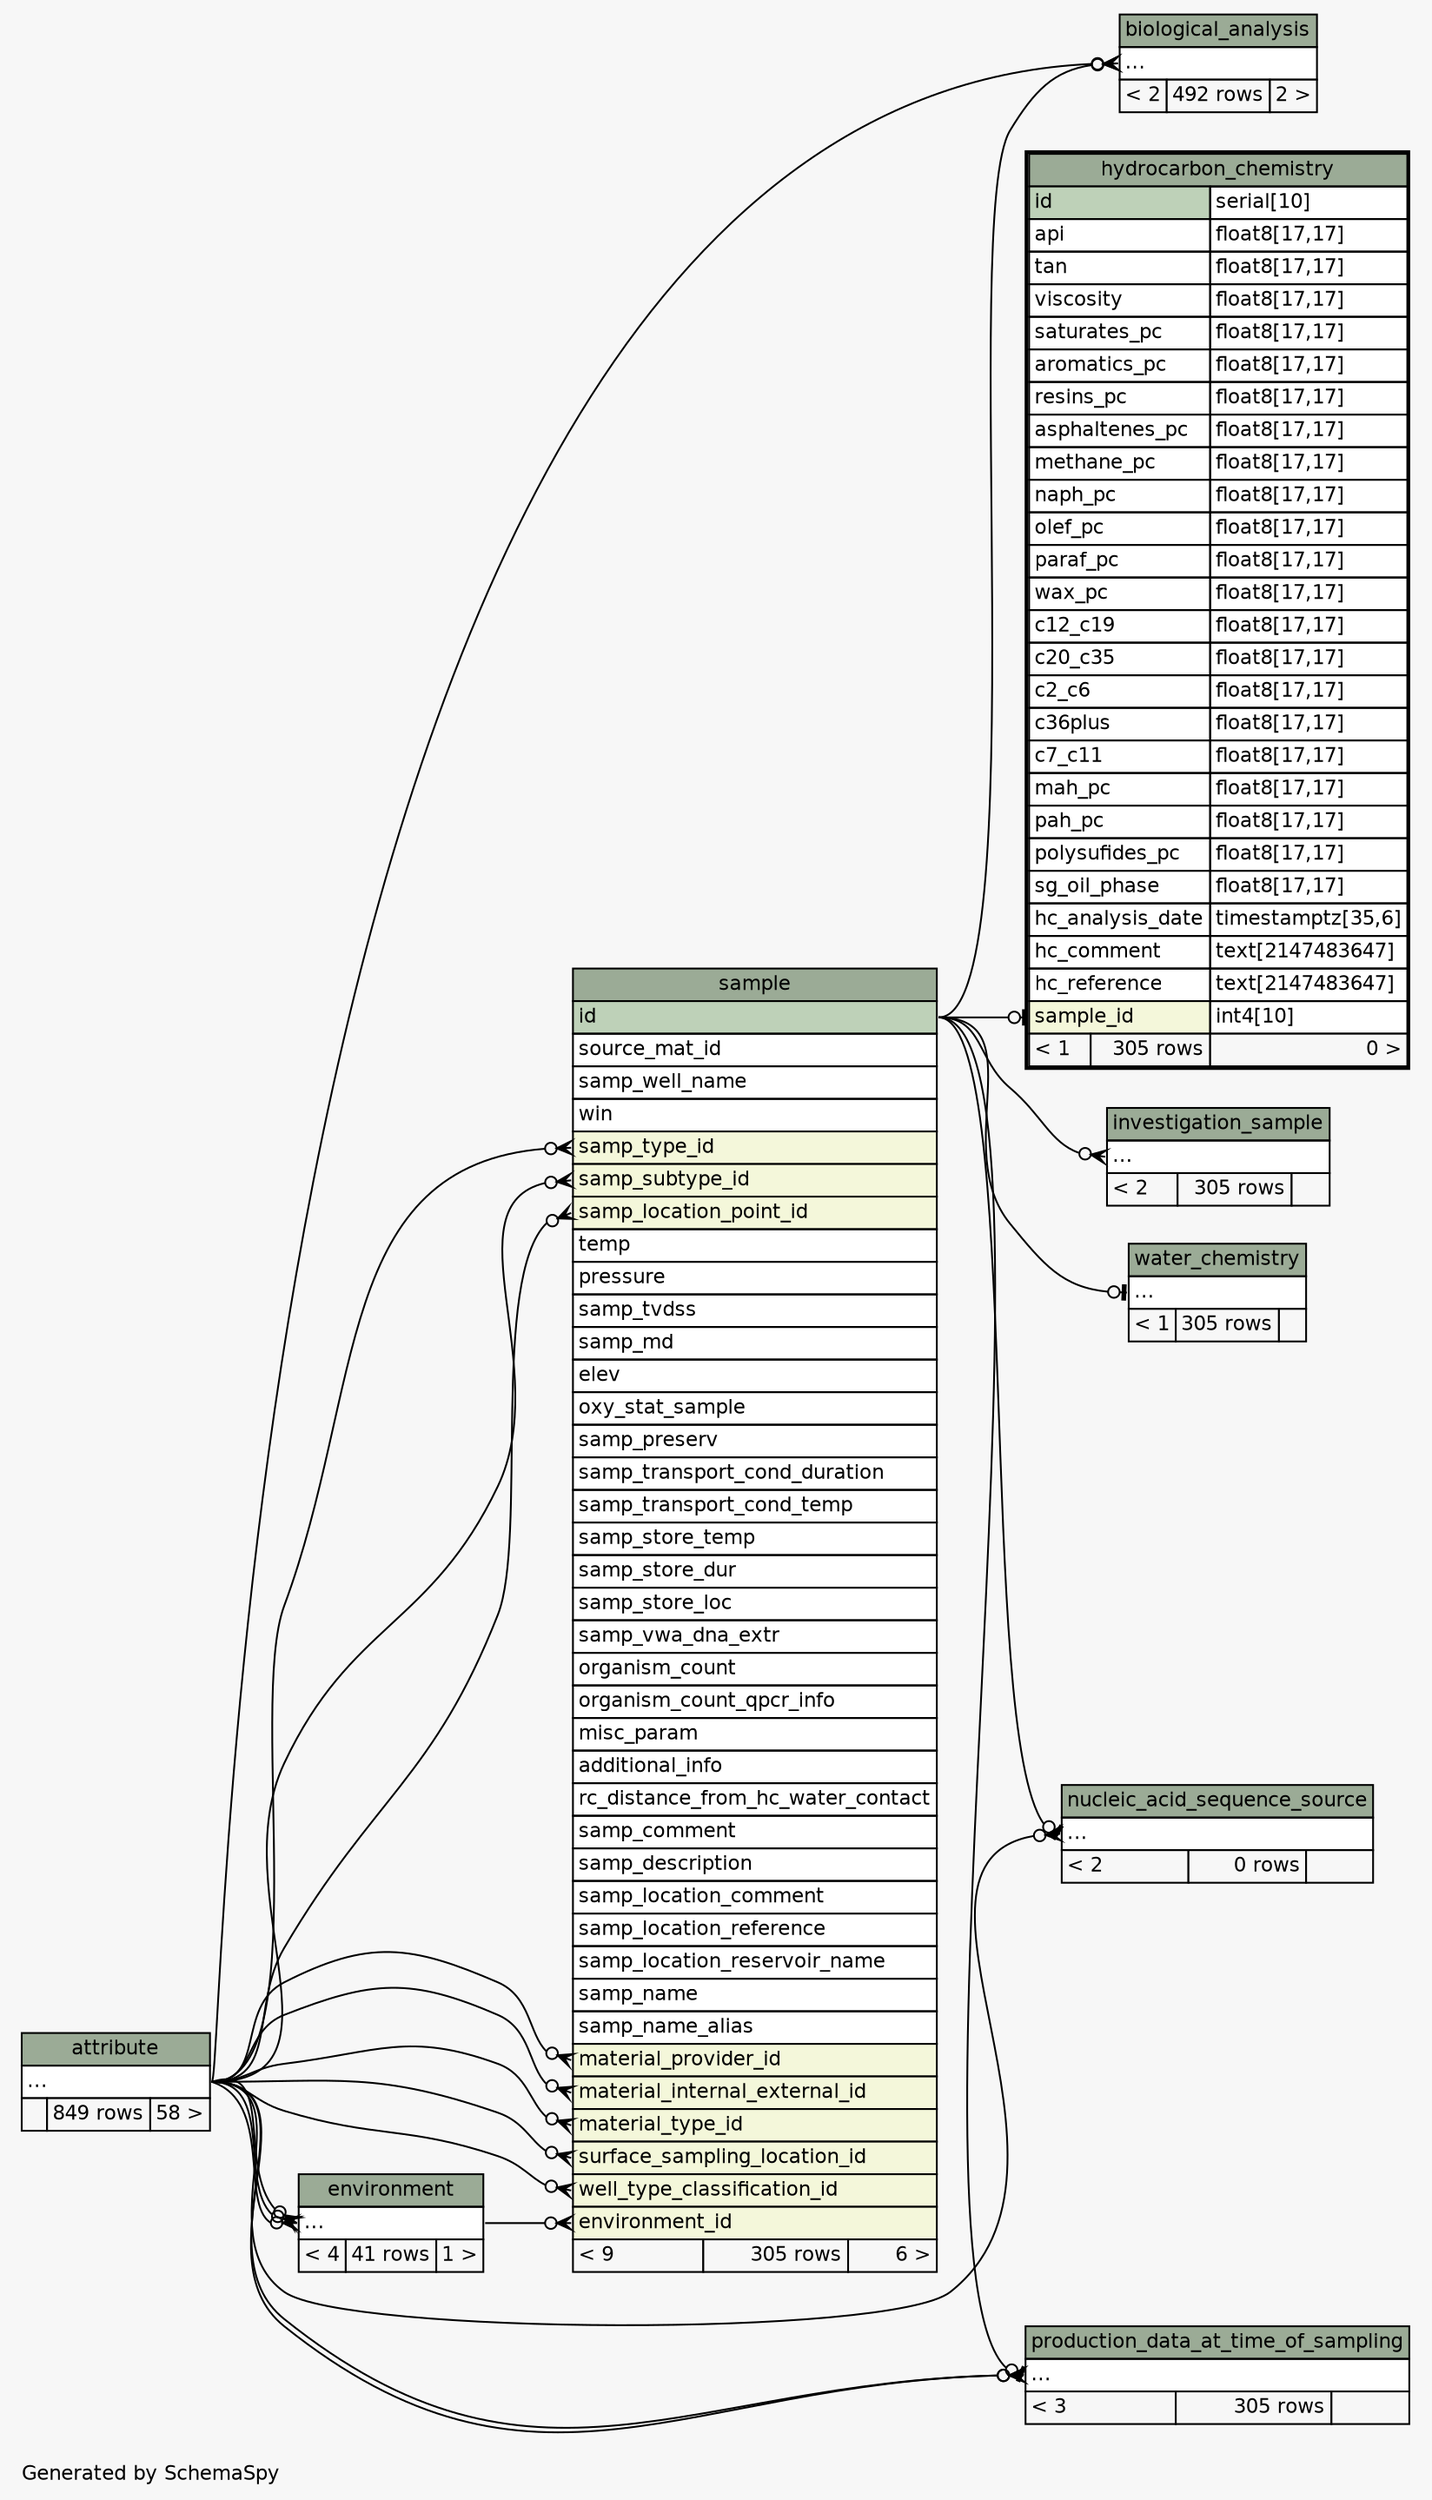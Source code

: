 // dot 2.38.0 on Windows 7 6.1
// SchemaSpy rev 590
digraph "twoDegreesRelationshipsDiagram" {
  graph [
    rankdir="RL"
    bgcolor="#f7f7f7"
    label="\nGenerated by SchemaSpy"
    labeljust="l"
    nodesep="0.18"
    ranksep="0.46"
    fontname="Helvetica"
    fontsize="11"
  ];
  node [
    fontname="Helvetica"
    fontsize="11"
    shape="plaintext"
  ];
  edge [
    arrowsize="0.8"
  ];
  "biological_analysis":"elipses":w -> "sample":"id":e [arrowhead=none dir=back arrowtail=crowodot];
  "biological_analysis":"elipses":w -> "attribute":"elipses":e [arrowhead=none dir=back arrowtail=crowodot];
  "environment":"elipses":w -> "attribute":"elipses":e [arrowhead=none dir=back arrowtail=crowodot];
  "environment":"elipses":w -> "attribute":"elipses":e [arrowhead=none dir=back arrowtail=crowodot];
  "environment":"elipses":w -> "attribute":"elipses":e [arrowhead=none dir=back arrowtail=crowodot];
  "hydrocarbon_chemistry":"sample_id":w -> "sample":"id":e [arrowhead=none dir=back arrowtail=teeodot];
  "investigation_sample":"elipses":w -> "sample":"id":e [arrowhead=none dir=back arrowtail=crowodot];
  "nucleic_acid_sequence_source":"elipses":w -> "attribute":"elipses":e [arrowhead=none dir=back arrowtail=crowodot];
  "nucleic_acid_sequence_source":"elipses":w -> "sample":"id":e [arrowhead=none dir=back arrowtail=teeodot];
  "production_data_at_time_of_sampling":"elipses":w -> "attribute":"elipses":e [arrowhead=none dir=back arrowtail=crowodot];
  "production_data_at_time_of_sampling":"elipses":w -> "attribute":"elipses":e [arrowhead=none dir=back arrowtail=crowodot];
  "production_data_at_time_of_sampling":"elipses":w -> "sample":"id":e [arrowhead=none dir=back arrowtail=teeodot];
  "sample":"environment_id":w -> "environment":"elipses":e [arrowhead=none dir=back arrowtail=crowodot];
  "sample":"material_internal_external_id":w -> "attribute":"elipses":e [arrowhead=none dir=back arrowtail=crowodot];
  "sample":"material_provider_id":w -> "attribute":"elipses":e [arrowhead=none dir=back arrowtail=crowodot];
  "sample":"material_type_id":w -> "attribute":"elipses":e [arrowhead=none dir=back arrowtail=crowodot];
  "sample":"samp_location_point_id":w -> "attribute":"elipses":e [arrowhead=none dir=back arrowtail=crowodot];
  "sample":"samp_subtype_id":w -> "attribute":"elipses":e [arrowhead=none dir=back arrowtail=crowodot];
  "sample":"samp_type_id":w -> "attribute":"elipses":e [arrowhead=none dir=back arrowtail=crowodot];
  "sample":"surface_sampling_location_id":w -> "attribute":"elipses":e [arrowhead=none dir=back arrowtail=crowodot];
  "sample":"well_type_classification_id":w -> "attribute":"elipses":e [arrowhead=none dir=back arrowtail=crowodot];
  "water_chemistry":"elipses":w -> "sample":"id":e [arrowhead=none dir=back arrowtail=teeodot];
  "attribute" [
    label=<
    <TABLE BORDER="0" CELLBORDER="1" CELLSPACING="0" BGCOLOR="#ffffff">
      <TR><TD COLSPAN="3" BGCOLOR="#9bab96" ALIGN="CENTER">attribute</TD></TR>
      <TR><TD PORT="elipses" COLSPAN="3" ALIGN="LEFT">...</TD></TR>
      <TR><TD ALIGN="LEFT" BGCOLOR="#f7f7f7">  </TD><TD ALIGN="RIGHT" BGCOLOR="#f7f7f7">849 rows</TD><TD ALIGN="RIGHT" BGCOLOR="#f7f7f7">58 &gt;</TD></TR>
    </TABLE>>
    URL="attribute.html"
    tooltip="attribute"
  ];
  "biological_analysis" [
    label=<
    <TABLE BORDER="0" CELLBORDER="1" CELLSPACING="0" BGCOLOR="#ffffff">
      <TR><TD COLSPAN="3" BGCOLOR="#9bab96" ALIGN="CENTER">biological_analysis</TD></TR>
      <TR><TD PORT="elipses" COLSPAN="3" ALIGN="LEFT">...</TD></TR>
      <TR><TD ALIGN="LEFT" BGCOLOR="#f7f7f7">&lt; 2</TD><TD ALIGN="RIGHT" BGCOLOR="#f7f7f7">492 rows</TD><TD ALIGN="RIGHT" BGCOLOR="#f7f7f7">2 &gt;</TD></TR>
    </TABLE>>
    URL="biological_analysis.html"
    tooltip="biological_analysis"
  ];
  "environment" [
    label=<
    <TABLE BORDER="0" CELLBORDER="1" CELLSPACING="0" BGCOLOR="#ffffff">
      <TR><TD COLSPAN="3" BGCOLOR="#9bab96" ALIGN="CENTER">environment</TD></TR>
      <TR><TD PORT="elipses" COLSPAN="3" ALIGN="LEFT">...</TD></TR>
      <TR><TD ALIGN="LEFT" BGCOLOR="#f7f7f7">&lt; 4</TD><TD ALIGN="RIGHT" BGCOLOR="#f7f7f7">41 rows</TD><TD ALIGN="RIGHT" BGCOLOR="#f7f7f7">1 &gt;</TD></TR>
    </TABLE>>
    URL="environment.html"
    tooltip="environment"
  ];
  "hydrocarbon_chemistry" [
    label=<
    <TABLE BORDER="2" CELLBORDER="1" CELLSPACING="0" BGCOLOR="#ffffff">
      <TR><TD COLSPAN="3" BGCOLOR="#9bab96" ALIGN="CENTER">hydrocarbon_chemistry</TD></TR>
      <TR><TD PORT="id" COLSPAN="2" BGCOLOR="#bed1b8" ALIGN="LEFT">id</TD><TD PORT="id.type" ALIGN="LEFT">serial[10]</TD></TR>
      <TR><TD PORT="api" COLSPAN="2" ALIGN="LEFT">api</TD><TD PORT="api.type" ALIGN="LEFT">float8[17,17]</TD></TR>
      <TR><TD PORT="tan" COLSPAN="2" ALIGN="LEFT">tan</TD><TD PORT="tan.type" ALIGN="LEFT">float8[17,17]</TD></TR>
      <TR><TD PORT="viscosity" COLSPAN="2" ALIGN="LEFT">viscosity</TD><TD PORT="viscosity.type" ALIGN="LEFT">float8[17,17]</TD></TR>
      <TR><TD PORT="saturates_pc" COLSPAN="2" ALIGN="LEFT">saturates_pc</TD><TD PORT="saturates_pc.type" ALIGN="LEFT">float8[17,17]</TD></TR>
      <TR><TD PORT="aromatics_pc" COLSPAN="2" ALIGN="LEFT">aromatics_pc</TD><TD PORT="aromatics_pc.type" ALIGN="LEFT">float8[17,17]</TD></TR>
      <TR><TD PORT="resins_pc" COLSPAN="2" ALIGN="LEFT">resins_pc</TD><TD PORT="resins_pc.type" ALIGN="LEFT">float8[17,17]</TD></TR>
      <TR><TD PORT="asphaltenes_pc" COLSPAN="2" ALIGN="LEFT">asphaltenes_pc</TD><TD PORT="asphaltenes_pc.type" ALIGN="LEFT">float8[17,17]</TD></TR>
      <TR><TD PORT="methane_pc" COLSPAN="2" ALIGN="LEFT">methane_pc</TD><TD PORT="methane_pc.type" ALIGN="LEFT">float8[17,17]</TD></TR>
      <TR><TD PORT="naph_pc" COLSPAN="2" ALIGN="LEFT">naph_pc</TD><TD PORT="naph_pc.type" ALIGN="LEFT">float8[17,17]</TD></TR>
      <TR><TD PORT="olef_pc" COLSPAN="2" ALIGN="LEFT">olef_pc</TD><TD PORT="olef_pc.type" ALIGN="LEFT">float8[17,17]</TD></TR>
      <TR><TD PORT="paraf_pc" COLSPAN="2" ALIGN="LEFT">paraf_pc</TD><TD PORT="paraf_pc.type" ALIGN="LEFT">float8[17,17]</TD></TR>
      <TR><TD PORT="wax_pc" COLSPAN="2" ALIGN="LEFT">wax_pc</TD><TD PORT="wax_pc.type" ALIGN="LEFT">float8[17,17]</TD></TR>
      <TR><TD PORT="c12_c19" COLSPAN="2" ALIGN="LEFT">c12_c19</TD><TD PORT="c12_c19.type" ALIGN="LEFT">float8[17,17]</TD></TR>
      <TR><TD PORT="c20_c35" COLSPAN="2" ALIGN="LEFT">c20_c35</TD><TD PORT="c20_c35.type" ALIGN="LEFT">float8[17,17]</TD></TR>
      <TR><TD PORT="c2_c6" COLSPAN="2" ALIGN="LEFT">c2_c6</TD><TD PORT="c2_c6.type" ALIGN="LEFT">float8[17,17]</TD></TR>
      <TR><TD PORT="c36plus" COLSPAN="2" ALIGN="LEFT">c36plus</TD><TD PORT="c36plus.type" ALIGN="LEFT">float8[17,17]</TD></TR>
      <TR><TD PORT="c7_c11" COLSPAN="2" ALIGN="LEFT">c7_c11</TD><TD PORT="c7_c11.type" ALIGN="LEFT">float8[17,17]</TD></TR>
      <TR><TD PORT="mah_pc" COLSPAN="2" ALIGN="LEFT">mah_pc</TD><TD PORT="mah_pc.type" ALIGN="LEFT">float8[17,17]</TD></TR>
      <TR><TD PORT="pah_pc" COLSPAN="2" ALIGN="LEFT">pah_pc</TD><TD PORT="pah_pc.type" ALIGN="LEFT">float8[17,17]</TD></TR>
      <TR><TD PORT="polysufides_pc" COLSPAN="2" ALIGN="LEFT">polysufides_pc</TD><TD PORT="polysufides_pc.type" ALIGN="LEFT">float8[17,17]</TD></TR>
      <TR><TD PORT="sg_oil_phase" COLSPAN="2" ALIGN="LEFT">sg_oil_phase</TD><TD PORT="sg_oil_phase.type" ALIGN="LEFT">float8[17,17]</TD></TR>
      <TR><TD PORT="hc_analysis_date" COLSPAN="2" ALIGN="LEFT">hc_analysis_date</TD><TD PORT="hc_analysis_date.type" ALIGN="LEFT">timestamptz[35,6]</TD></TR>
      <TR><TD PORT="hc_comment" COLSPAN="2" ALIGN="LEFT">hc_comment</TD><TD PORT="hc_comment.type" ALIGN="LEFT">text[2147483647]</TD></TR>
      <TR><TD PORT="hc_reference" COLSPAN="2" ALIGN="LEFT">hc_reference</TD><TD PORT="hc_reference.type" ALIGN="LEFT">text[2147483647]</TD></TR>
      <TR><TD PORT="sample_id" COLSPAN="2" BGCOLOR="#f4f7da" ALIGN="LEFT">sample_id</TD><TD PORT="sample_id.type" ALIGN="LEFT">int4[10]</TD></TR>
      <TR><TD ALIGN="LEFT" BGCOLOR="#f7f7f7">&lt; 1</TD><TD ALIGN="RIGHT" BGCOLOR="#f7f7f7">305 rows</TD><TD ALIGN="RIGHT" BGCOLOR="#f7f7f7">0 &gt;</TD></TR>
    </TABLE>>
    URL="hydrocarbon_chemistry.html"
    tooltip="hydrocarbon_chemistry"
  ];
  "investigation_sample" [
    label=<
    <TABLE BORDER="0" CELLBORDER="1" CELLSPACING="0" BGCOLOR="#ffffff">
      <TR><TD COLSPAN="3" BGCOLOR="#9bab96" ALIGN="CENTER">investigation_sample</TD></TR>
      <TR><TD PORT="elipses" COLSPAN="3" ALIGN="LEFT">...</TD></TR>
      <TR><TD ALIGN="LEFT" BGCOLOR="#f7f7f7">&lt; 2</TD><TD ALIGN="RIGHT" BGCOLOR="#f7f7f7">305 rows</TD><TD ALIGN="RIGHT" BGCOLOR="#f7f7f7">  </TD></TR>
    </TABLE>>
    URL="investigation_sample.html"
    tooltip="investigation_sample"
  ];
  "nucleic_acid_sequence_source" [
    label=<
    <TABLE BORDER="0" CELLBORDER="1" CELLSPACING="0" BGCOLOR="#ffffff">
      <TR><TD COLSPAN="3" BGCOLOR="#9bab96" ALIGN="CENTER">nucleic_acid_sequence_source</TD></TR>
      <TR><TD PORT="elipses" COLSPAN="3" ALIGN="LEFT">...</TD></TR>
      <TR><TD ALIGN="LEFT" BGCOLOR="#f7f7f7">&lt; 2</TD><TD ALIGN="RIGHT" BGCOLOR="#f7f7f7">0 rows</TD><TD ALIGN="RIGHT" BGCOLOR="#f7f7f7">  </TD></TR>
    </TABLE>>
    URL="nucleic_acid_sequence_source.html"
    tooltip="nucleic_acid_sequence_source"
  ];
  "production_data_at_time_of_sampling" [
    label=<
    <TABLE BORDER="0" CELLBORDER="1" CELLSPACING="0" BGCOLOR="#ffffff">
      <TR><TD COLSPAN="3" BGCOLOR="#9bab96" ALIGN="CENTER">production_data_at_time_of_sampling</TD></TR>
      <TR><TD PORT="elipses" COLSPAN="3" ALIGN="LEFT">...</TD></TR>
      <TR><TD ALIGN="LEFT" BGCOLOR="#f7f7f7">&lt; 3</TD><TD ALIGN="RIGHT" BGCOLOR="#f7f7f7">305 rows</TD><TD ALIGN="RIGHT" BGCOLOR="#f7f7f7">  </TD></TR>
    </TABLE>>
    URL="production_data_at_time_of_sampling.html"
    tooltip="production_data_at_time_of_sampling"
  ];
  "sample" [
    label=<
    <TABLE BORDER="0" CELLBORDER="1" CELLSPACING="0" BGCOLOR="#ffffff">
      <TR><TD COLSPAN="3" BGCOLOR="#9bab96" ALIGN="CENTER">sample</TD></TR>
      <TR><TD PORT="id" COLSPAN="3" BGCOLOR="#bed1b8" ALIGN="LEFT">id</TD></TR>
      <TR><TD PORT="source_mat_id" COLSPAN="3" ALIGN="LEFT">source_mat_id</TD></TR>
      <TR><TD PORT="samp_well_name" COLSPAN="3" ALIGN="LEFT">samp_well_name</TD></TR>
      <TR><TD PORT="win" COLSPAN="3" ALIGN="LEFT">win</TD></TR>
      <TR><TD PORT="samp_type_id" COLSPAN="3" BGCOLOR="#f4f7da" ALIGN="LEFT">samp_type_id</TD></TR>
      <TR><TD PORT="samp_subtype_id" COLSPAN="3" BGCOLOR="#f4f7da" ALIGN="LEFT">samp_subtype_id</TD></TR>
      <TR><TD PORT="samp_location_point_id" COLSPAN="3" BGCOLOR="#f4f7da" ALIGN="LEFT">samp_location_point_id</TD></TR>
      <TR><TD PORT="temp" COLSPAN="3" ALIGN="LEFT">temp</TD></TR>
      <TR><TD PORT="pressure" COLSPAN="3" ALIGN="LEFT">pressure</TD></TR>
      <TR><TD PORT="samp_tvdss" COLSPAN="3" ALIGN="LEFT">samp_tvdss</TD></TR>
      <TR><TD PORT="samp_md" COLSPAN="3" ALIGN="LEFT">samp_md</TD></TR>
      <TR><TD PORT="elev" COLSPAN="3" ALIGN="LEFT">elev</TD></TR>
      <TR><TD PORT="oxy_stat_sample" COLSPAN="3" ALIGN="LEFT">oxy_stat_sample</TD></TR>
      <TR><TD PORT="samp_preserv" COLSPAN="3" ALIGN="LEFT">samp_preserv</TD></TR>
      <TR><TD PORT="samp_transport_cond_duration" COLSPAN="3" ALIGN="LEFT">samp_transport_cond_duration</TD></TR>
      <TR><TD PORT="samp_transport_cond_temp" COLSPAN="3" ALIGN="LEFT">samp_transport_cond_temp</TD></TR>
      <TR><TD PORT="samp_store_temp" COLSPAN="3" ALIGN="LEFT">samp_store_temp</TD></TR>
      <TR><TD PORT="samp_store_dur" COLSPAN="3" ALIGN="LEFT">samp_store_dur</TD></TR>
      <TR><TD PORT="samp_store_loc" COLSPAN="3" ALIGN="LEFT">samp_store_loc</TD></TR>
      <TR><TD PORT="samp_vwa_dna_extr" COLSPAN="3" ALIGN="LEFT">samp_vwa_dna_extr</TD></TR>
      <TR><TD PORT="organism_count" COLSPAN="3" ALIGN="LEFT">organism_count</TD></TR>
      <TR><TD PORT="organism_count_qpcr_info" COLSPAN="3" ALIGN="LEFT">organism_count_qpcr_info</TD></TR>
      <TR><TD PORT="misc_param" COLSPAN="3" ALIGN="LEFT">misc_param</TD></TR>
      <TR><TD PORT="additional_info" COLSPAN="3" ALIGN="LEFT">additional_info</TD></TR>
      <TR><TD PORT="rc_distance_from_hc_water_contact" COLSPAN="3" ALIGN="LEFT">rc_distance_from_hc_water_contact</TD></TR>
      <TR><TD PORT="samp_comment" COLSPAN="3" ALIGN="LEFT">samp_comment</TD></TR>
      <TR><TD PORT="samp_description" COLSPAN="3" ALIGN="LEFT">samp_description</TD></TR>
      <TR><TD PORT="samp_location_comment" COLSPAN="3" ALIGN="LEFT">samp_location_comment</TD></TR>
      <TR><TD PORT="samp_location_reference" COLSPAN="3" ALIGN="LEFT">samp_location_reference</TD></TR>
      <TR><TD PORT="samp_location_reservoir_name" COLSPAN="3" ALIGN="LEFT">samp_location_reservoir_name</TD></TR>
      <TR><TD PORT="samp_name" COLSPAN="3" ALIGN="LEFT">samp_name</TD></TR>
      <TR><TD PORT="samp_name_alias" COLSPAN="3" ALIGN="LEFT">samp_name_alias</TD></TR>
      <TR><TD PORT="material_provider_id" COLSPAN="3" BGCOLOR="#f4f7da" ALIGN="LEFT">material_provider_id</TD></TR>
      <TR><TD PORT="material_internal_external_id" COLSPAN="3" BGCOLOR="#f4f7da" ALIGN="LEFT">material_internal_external_id</TD></TR>
      <TR><TD PORT="material_type_id" COLSPAN="3" BGCOLOR="#f4f7da" ALIGN="LEFT">material_type_id</TD></TR>
      <TR><TD PORT="surface_sampling_location_id" COLSPAN="3" BGCOLOR="#f4f7da" ALIGN="LEFT">surface_sampling_location_id</TD></TR>
      <TR><TD PORT="well_type_classification_id" COLSPAN="3" BGCOLOR="#f4f7da" ALIGN="LEFT">well_type_classification_id</TD></TR>
      <TR><TD PORT="environment_id" COLSPAN="3" BGCOLOR="#f4f7da" ALIGN="LEFT">environment_id</TD></TR>
      <TR><TD ALIGN="LEFT" BGCOLOR="#f7f7f7">&lt; 9</TD><TD ALIGN="RIGHT" BGCOLOR="#f7f7f7">305 rows</TD><TD ALIGN="RIGHT" BGCOLOR="#f7f7f7">6 &gt;</TD></TR>
    </TABLE>>
    URL="sample.html"
    tooltip="sample"
  ];
  "water_chemistry" [
    label=<
    <TABLE BORDER="0" CELLBORDER="1" CELLSPACING="0" BGCOLOR="#ffffff">
      <TR><TD COLSPAN="3" BGCOLOR="#9bab96" ALIGN="CENTER">water_chemistry</TD></TR>
      <TR><TD PORT="elipses" COLSPAN="3" ALIGN="LEFT">...</TD></TR>
      <TR><TD ALIGN="LEFT" BGCOLOR="#f7f7f7">&lt; 1</TD><TD ALIGN="RIGHT" BGCOLOR="#f7f7f7">305 rows</TD><TD ALIGN="RIGHT" BGCOLOR="#f7f7f7">  </TD></TR>
    </TABLE>>
    URL="water_chemistry.html"
    tooltip="water_chemistry"
  ];
}
